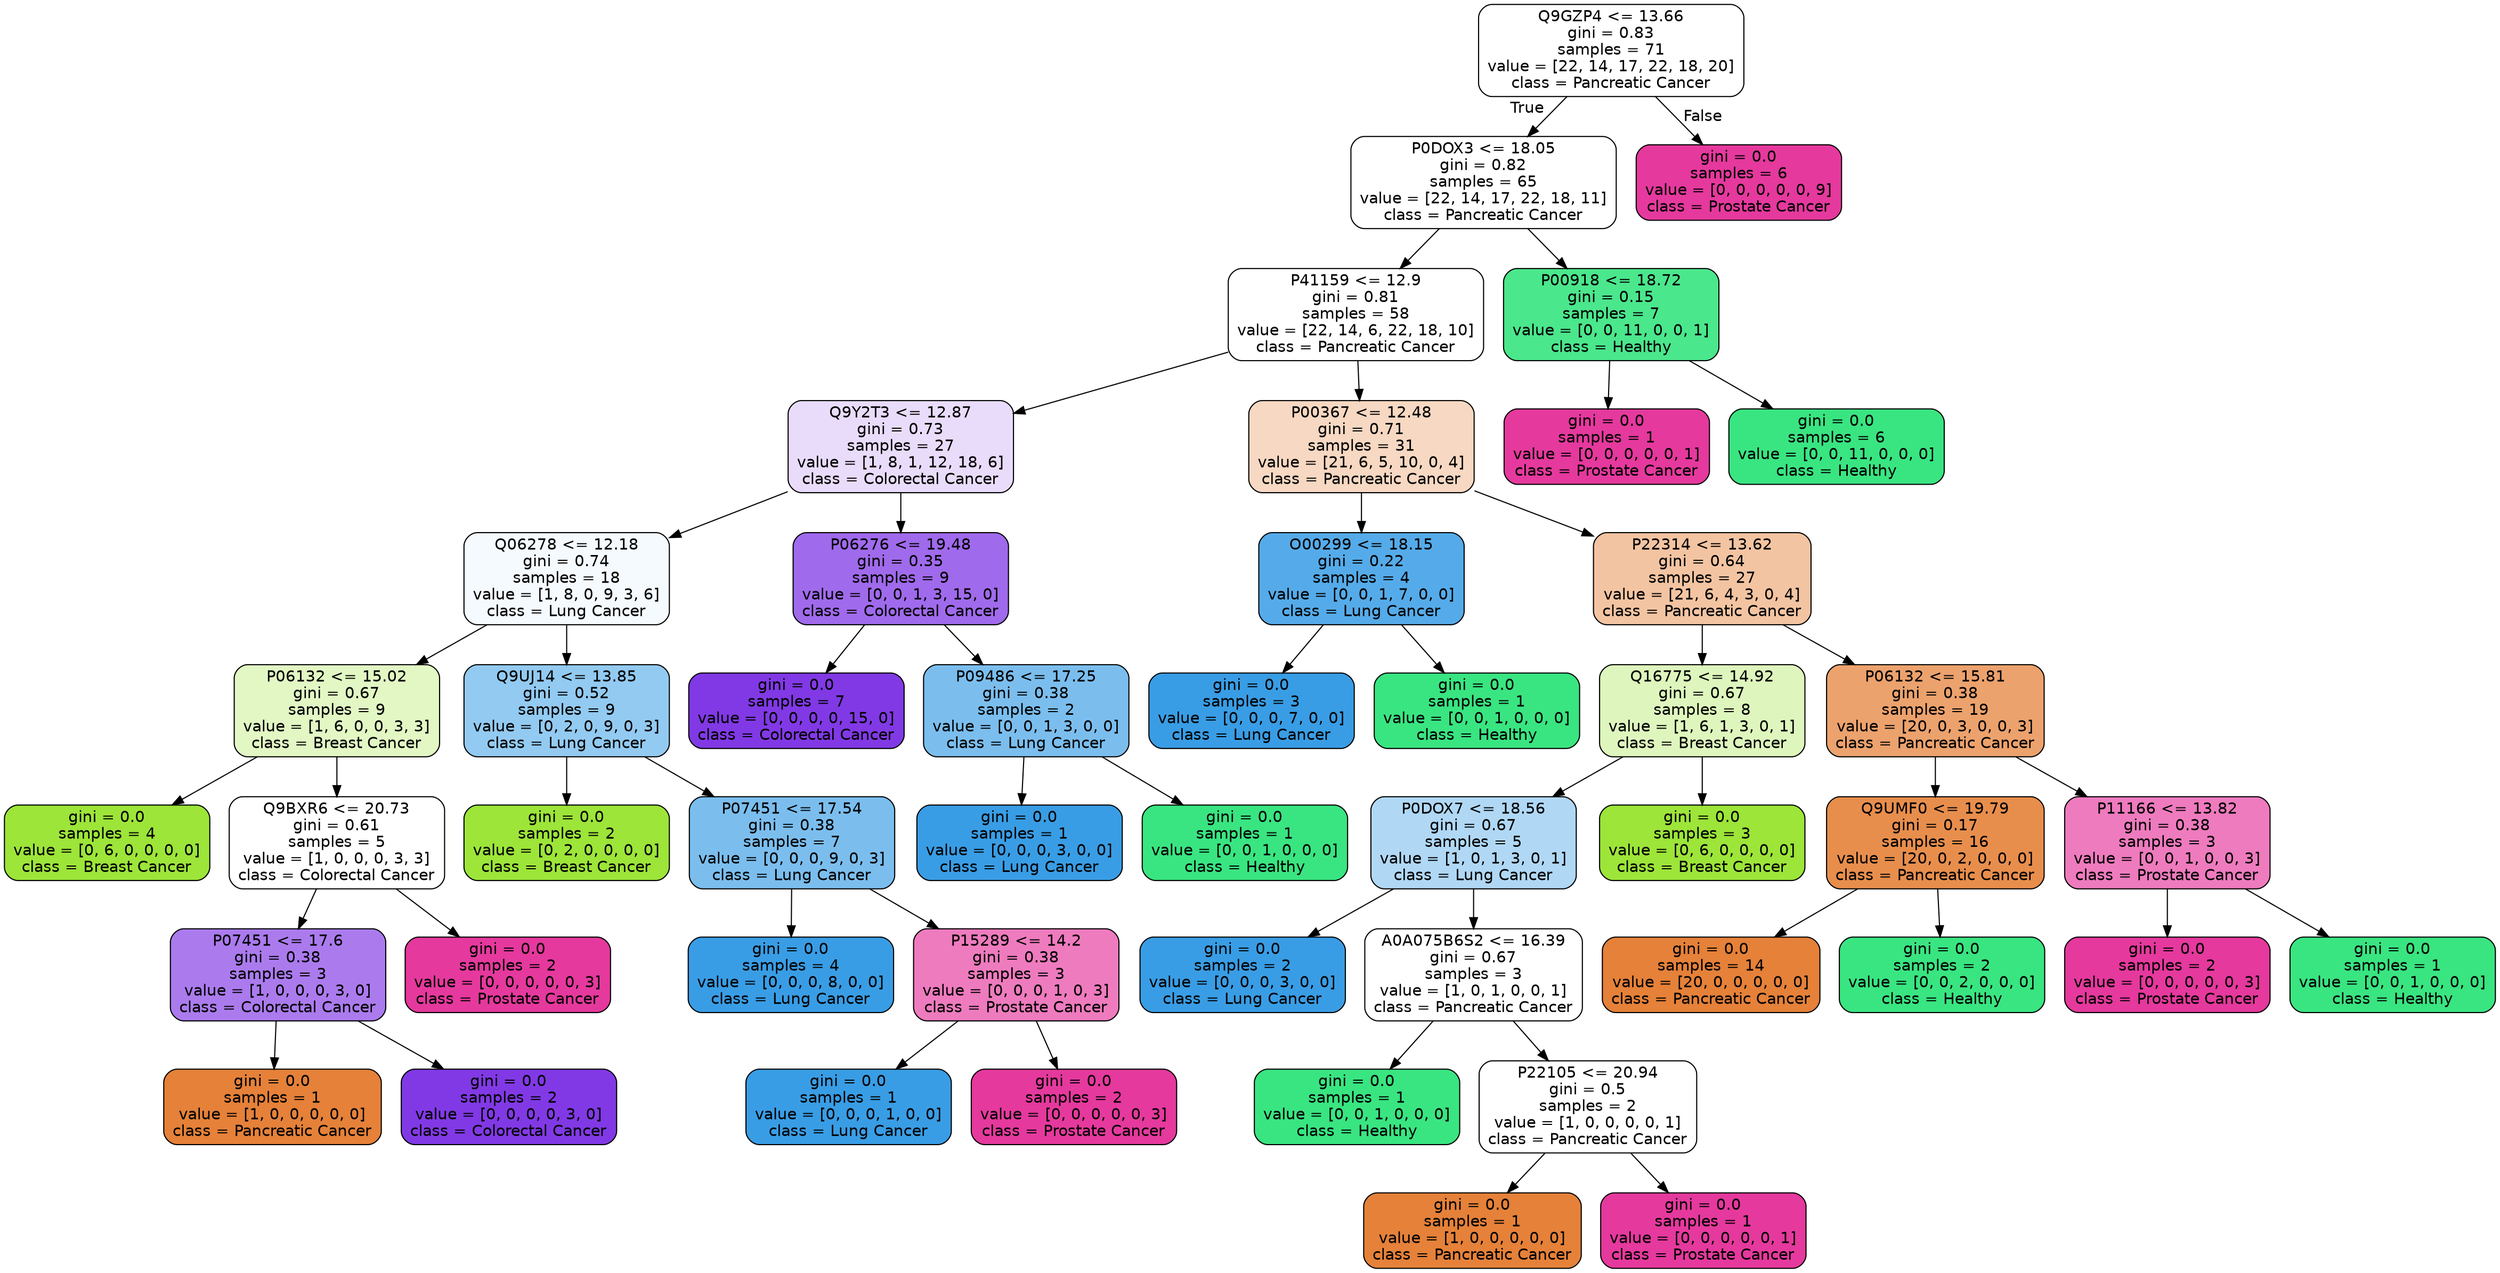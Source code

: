 digraph Tree {
node [shape=box, style="filled, rounded", color="black", fontname="helvetica"] ;
edge [fontname="helvetica"] ;
0 [label="Q9GZP4 <= 13.66\ngini = 0.83\nsamples = 71\nvalue = [22, 14, 17, 22, 18, 20]\nclass = Pancreatic Cancer", fillcolor="#ffffff"] ;
1 [label="P0DOX3 <= 18.05\ngini = 0.82\nsamples = 65\nvalue = [22, 14, 17, 22, 18, 11]\nclass = Pancreatic Cancer", fillcolor="#ffffff"] ;
0 -> 1 [labeldistance=2.5, labelangle=45, headlabel="True"] ;
2 [label="P41159 <= 12.9\ngini = 0.81\nsamples = 58\nvalue = [22, 14, 6, 22, 18, 10]\nclass = Pancreatic Cancer", fillcolor="#ffffff"] ;
1 -> 2 ;
3 [label="Q9Y2T3 <= 12.87\ngini = 0.73\nsamples = 27\nvalue = [1, 8, 1, 12, 18, 6]\nclass = Colorectal Cancer", fillcolor="#e9dcfa"] ;
2 -> 3 ;
4 [label="Q06278 <= 12.18\ngini = 0.74\nsamples = 18\nvalue = [1, 8, 0, 9, 3, 6]\nclass = Lung Cancer", fillcolor="#f5fafe"] ;
3 -> 4 ;
5 [label="P06132 <= 15.02\ngini = 0.67\nsamples = 9\nvalue = [1, 6, 0, 0, 3, 3]\nclass = Breast Cancer", fillcolor="#e2f7c4"] ;
4 -> 5 ;
6 [label="gini = 0.0\nsamples = 4\nvalue = [0, 6, 0, 0, 0, 0]\nclass = Breast Cancer", fillcolor="#9de539"] ;
5 -> 6 ;
7 [label="Q9BXR6 <= 20.73\ngini = 0.61\nsamples = 5\nvalue = [1, 0, 0, 0, 3, 3]\nclass = Colorectal Cancer", fillcolor="#ffffff"] ;
5 -> 7 ;
8 [label="P07451 <= 17.6\ngini = 0.38\nsamples = 3\nvalue = [1, 0, 0, 0, 3, 0]\nclass = Colorectal Cancer", fillcolor="#ab7bee"] ;
7 -> 8 ;
9 [label="gini = 0.0\nsamples = 1\nvalue = [1, 0, 0, 0, 0, 0]\nclass = Pancreatic Cancer", fillcolor="#e58139"] ;
8 -> 9 ;
10 [label="gini = 0.0\nsamples = 2\nvalue = [0, 0, 0, 0, 3, 0]\nclass = Colorectal Cancer", fillcolor="#8139e5"] ;
8 -> 10 ;
11 [label="gini = 0.0\nsamples = 2\nvalue = [0, 0, 0, 0, 0, 3]\nclass = Prostate Cancer", fillcolor="#e5399d"] ;
7 -> 11 ;
12 [label="Q9UJ14 <= 13.85\ngini = 0.52\nsamples = 9\nvalue = [0, 2, 0, 9, 0, 3]\nclass = Lung Cancer", fillcolor="#93caf1"] ;
4 -> 12 ;
13 [label="gini = 0.0\nsamples = 2\nvalue = [0, 2, 0, 0, 0, 0]\nclass = Breast Cancer", fillcolor="#9de539"] ;
12 -> 13 ;
14 [label="P07451 <= 17.54\ngini = 0.38\nsamples = 7\nvalue = [0, 0, 0, 9, 0, 3]\nclass = Lung Cancer", fillcolor="#7bbeee"] ;
12 -> 14 ;
15 [label="gini = 0.0\nsamples = 4\nvalue = [0, 0, 0, 8, 0, 0]\nclass = Lung Cancer", fillcolor="#399de5"] ;
14 -> 15 ;
16 [label="P15289 <= 14.2\ngini = 0.38\nsamples = 3\nvalue = [0, 0, 0, 1, 0, 3]\nclass = Prostate Cancer", fillcolor="#ee7bbe"] ;
14 -> 16 ;
17 [label="gini = 0.0\nsamples = 1\nvalue = [0, 0, 0, 1, 0, 0]\nclass = Lung Cancer", fillcolor="#399de5"] ;
16 -> 17 ;
18 [label="gini = 0.0\nsamples = 2\nvalue = [0, 0, 0, 0, 0, 3]\nclass = Prostate Cancer", fillcolor="#e5399d"] ;
16 -> 18 ;
19 [label="P06276 <= 19.48\ngini = 0.35\nsamples = 9\nvalue = [0, 0, 1, 3, 15, 0]\nclass = Colorectal Cancer", fillcolor="#a06aec"] ;
3 -> 19 ;
20 [label="gini = 0.0\nsamples = 7\nvalue = [0, 0, 0, 0, 15, 0]\nclass = Colorectal Cancer", fillcolor="#8139e5"] ;
19 -> 20 ;
21 [label="P09486 <= 17.25\ngini = 0.38\nsamples = 2\nvalue = [0, 0, 1, 3, 0, 0]\nclass = Lung Cancer", fillcolor="#7bbeee"] ;
19 -> 21 ;
22 [label="gini = 0.0\nsamples = 1\nvalue = [0, 0, 0, 3, 0, 0]\nclass = Lung Cancer", fillcolor="#399de5"] ;
21 -> 22 ;
23 [label="gini = 0.0\nsamples = 1\nvalue = [0, 0, 1, 0, 0, 0]\nclass = Healthy", fillcolor="#39e581"] ;
21 -> 23 ;
24 [label="P00367 <= 12.48\ngini = 0.71\nsamples = 31\nvalue = [21, 6, 5, 10, 0, 4]\nclass = Pancreatic Cancer", fillcolor="#f7d8c2"] ;
2 -> 24 ;
25 [label="O00299 <= 18.15\ngini = 0.22\nsamples = 4\nvalue = [0, 0, 1, 7, 0, 0]\nclass = Lung Cancer", fillcolor="#55abe9"] ;
24 -> 25 ;
26 [label="gini = 0.0\nsamples = 3\nvalue = [0, 0, 0, 7, 0, 0]\nclass = Lung Cancer", fillcolor="#399de5"] ;
25 -> 26 ;
27 [label="gini = 0.0\nsamples = 1\nvalue = [0, 0, 1, 0, 0, 0]\nclass = Healthy", fillcolor="#39e581"] ;
25 -> 27 ;
28 [label="P22314 <= 13.62\ngini = 0.64\nsamples = 27\nvalue = [21, 6, 4, 3, 0, 4]\nclass = Pancreatic Cancer", fillcolor="#f3c4a2"] ;
24 -> 28 ;
29 [label="Q16775 <= 14.92\ngini = 0.67\nsamples = 8\nvalue = [1, 6, 1, 3, 0, 1]\nclass = Breast Cancer", fillcolor="#def6bd"] ;
28 -> 29 ;
30 [label="P0DOX7 <= 18.56\ngini = 0.67\nsamples = 5\nvalue = [1, 0, 1, 3, 0, 1]\nclass = Lung Cancer", fillcolor="#b0d8f5"] ;
29 -> 30 ;
31 [label="gini = 0.0\nsamples = 2\nvalue = [0, 0, 0, 3, 0, 0]\nclass = Lung Cancer", fillcolor="#399de5"] ;
30 -> 31 ;
32 [label="A0A075B6S2 <= 16.39\ngini = 0.67\nsamples = 3\nvalue = [1, 0, 1, 0, 0, 1]\nclass = Pancreatic Cancer", fillcolor="#ffffff"] ;
30 -> 32 ;
33 [label="gini = 0.0\nsamples = 1\nvalue = [0, 0, 1, 0, 0, 0]\nclass = Healthy", fillcolor="#39e581"] ;
32 -> 33 ;
34 [label="P22105 <= 20.94\ngini = 0.5\nsamples = 2\nvalue = [1, 0, 0, 0, 0, 1]\nclass = Pancreatic Cancer", fillcolor="#ffffff"] ;
32 -> 34 ;
35 [label="gini = 0.0\nsamples = 1\nvalue = [1, 0, 0, 0, 0, 0]\nclass = Pancreatic Cancer", fillcolor="#e58139"] ;
34 -> 35 ;
36 [label="gini = 0.0\nsamples = 1\nvalue = [0, 0, 0, 0, 0, 1]\nclass = Prostate Cancer", fillcolor="#e5399d"] ;
34 -> 36 ;
37 [label="gini = 0.0\nsamples = 3\nvalue = [0, 6, 0, 0, 0, 0]\nclass = Breast Cancer", fillcolor="#9de539"] ;
29 -> 37 ;
38 [label="P06132 <= 15.81\ngini = 0.38\nsamples = 19\nvalue = [20, 0, 3, 0, 0, 3]\nclass = Pancreatic Cancer", fillcolor="#eca26d"] ;
28 -> 38 ;
39 [label="Q9UMF0 <= 19.79\ngini = 0.17\nsamples = 16\nvalue = [20, 0, 2, 0, 0, 0]\nclass = Pancreatic Cancer", fillcolor="#e88e4d"] ;
38 -> 39 ;
40 [label="gini = 0.0\nsamples = 14\nvalue = [20, 0, 0, 0, 0, 0]\nclass = Pancreatic Cancer", fillcolor="#e58139"] ;
39 -> 40 ;
41 [label="gini = 0.0\nsamples = 2\nvalue = [0, 0, 2, 0, 0, 0]\nclass = Healthy", fillcolor="#39e581"] ;
39 -> 41 ;
42 [label="P11166 <= 13.82\ngini = 0.38\nsamples = 3\nvalue = [0, 0, 1, 0, 0, 3]\nclass = Prostate Cancer", fillcolor="#ee7bbe"] ;
38 -> 42 ;
43 [label="gini = 0.0\nsamples = 2\nvalue = [0, 0, 0, 0, 0, 3]\nclass = Prostate Cancer", fillcolor="#e5399d"] ;
42 -> 43 ;
44 [label="gini = 0.0\nsamples = 1\nvalue = [0, 0, 1, 0, 0, 0]\nclass = Healthy", fillcolor="#39e581"] ;
42 -> 44 ;
45 [label="P00918 <= 18.72\ngini = 0.15\nsamples = 7\nvalue = [0, 0, 11, 0, 0, 1]\nclass = Healthy", fillcolor="#4be78c"] ;
1 -> 45 ;
46 [label="gini = 0.0\nsamples = 1\nvalue = [0, 0, 0, 0, 0, 1]\nclass = Prostate Cancer", fillcolor="#e5399d"] ;
45 -> 46 ;
47 [label="gini = 0.0\nsamples = 6\nvalue = [0, 0, 11, 0, 0, 0]\nclass = Healthy", fillcolor="#39e581"] ;
45 -> 47 ;
48 [label="gini = 0.0\nsamples = 6\nvalue = [0, 0, 0, 0, 0, 9]\nclass = Prostate Cancer", fillcolor="#e5399d"] ;
0 -> 48 [labeldistance=2.5, labelangle=-45, headlabel="False"] ;
}